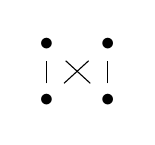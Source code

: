 \begin{tikzcd}[row sep=0.3cm, column sep = 0.3cm]
\bullet & \bullet\\
\bullet \arrow[dash,u] \arrow[dash,ur]& \bullet \arrow[dash,u] \arrow[dash,ul]
\end{tikzcd}